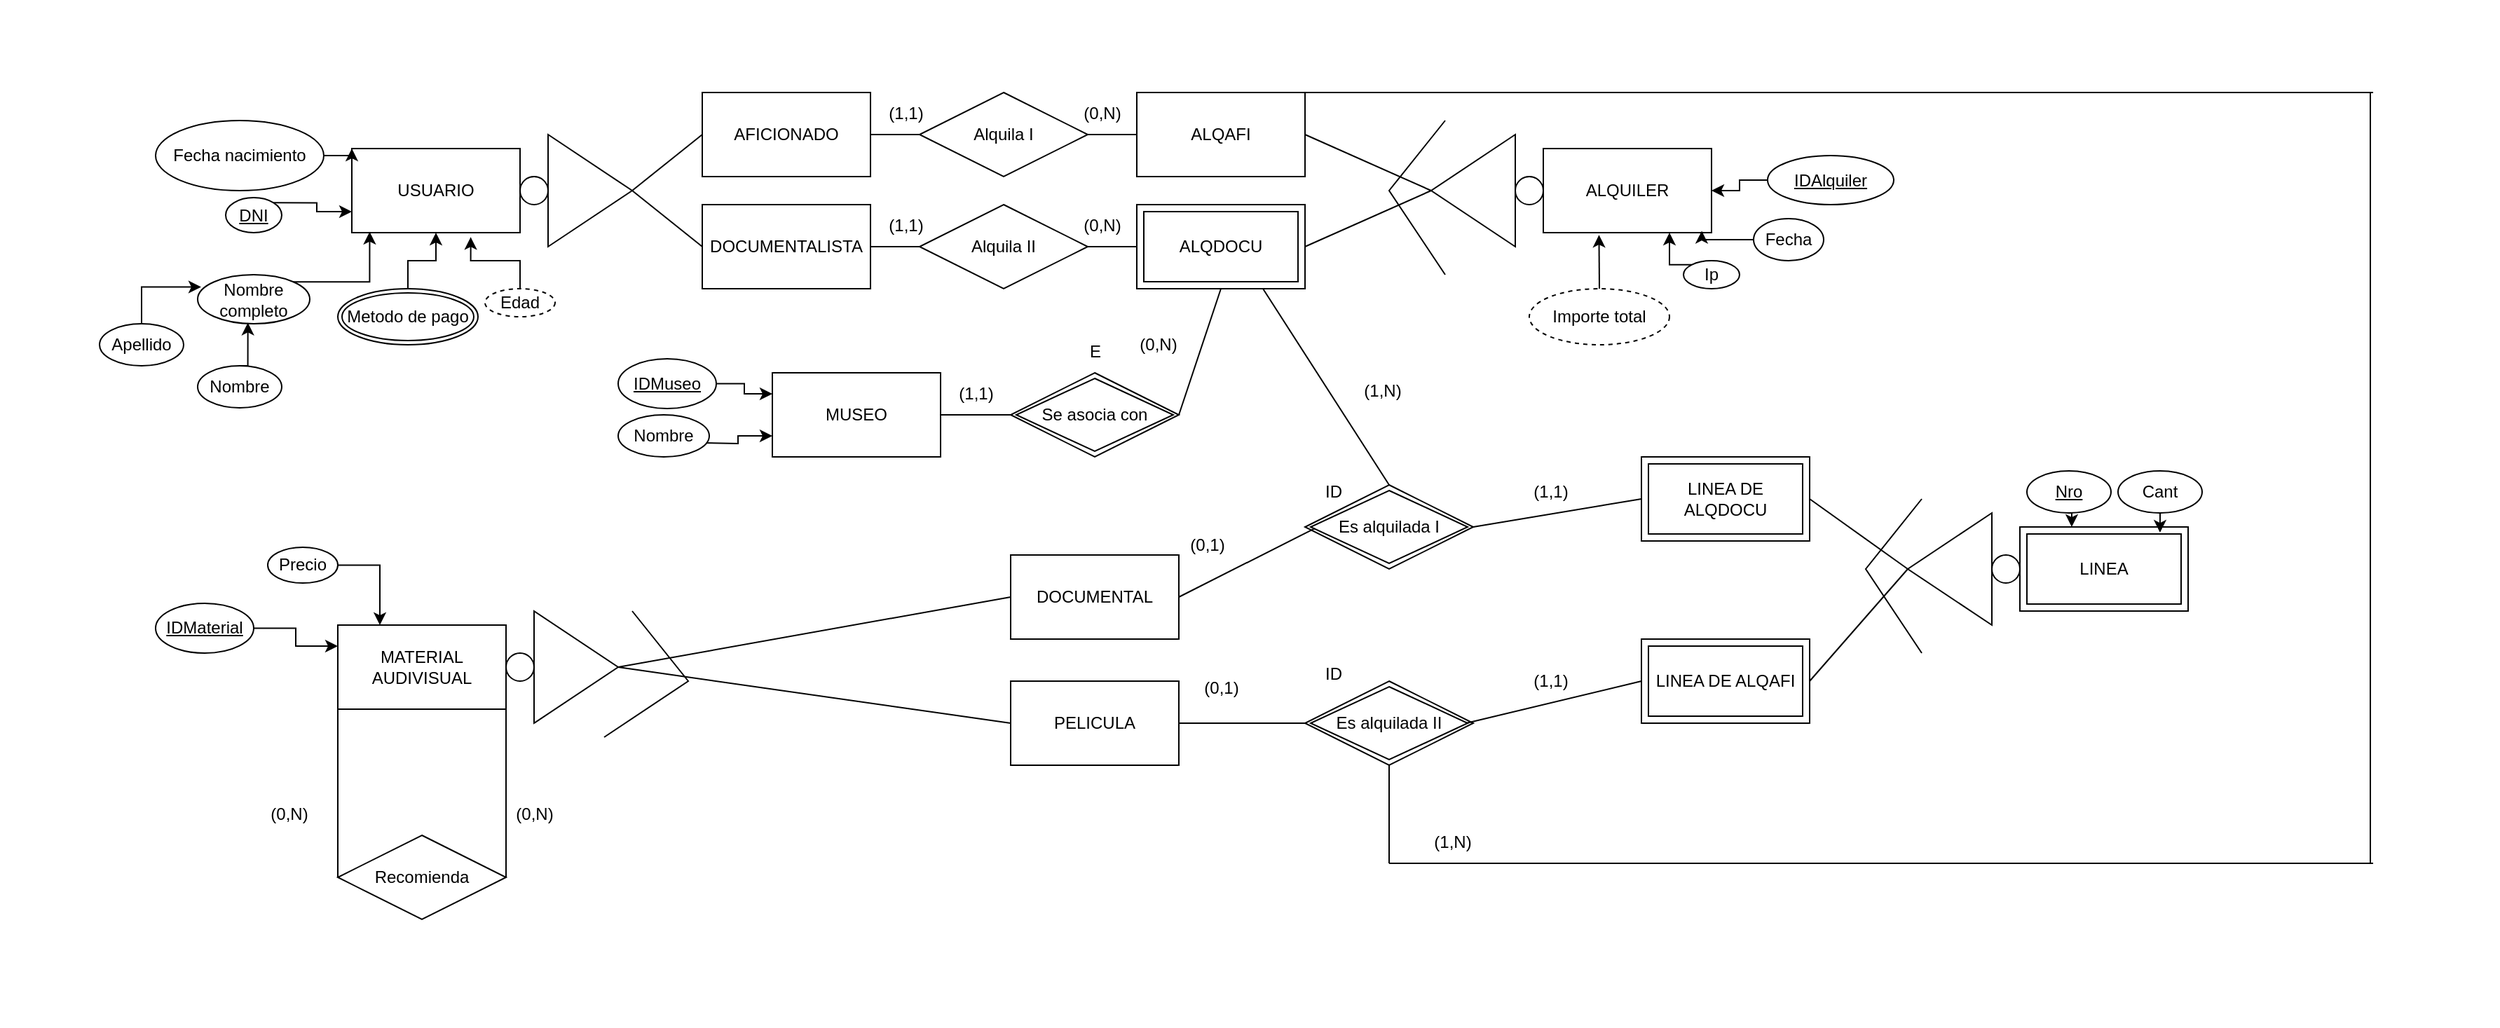 <mxfile version="24.8.3">
  <diagram name="Page-1" id="s8xztOO7BumkGDskIjR9">
    <mxGraphModel dx="2336" dy="814" grid="1" gridSize="10" guides="1" tooltips="1" connect="1" arrows="1" fold="1" page="1" pageScale="1" pageWidth="827" pageHeight="1169" math="0" shadow="0">
      <root>
        <mxCell id="0" />
        <mxCell id="1" parent="0" />
        <mxCell id="Zk--edvFrF1T-wHGm7JD-1" value="USUARIO" style="rounded=0;whiteSpace=wrap;html=1;" vertex="1" parent="1">
          <mxGeometry x="-90" y="295" width="120" height="60" as="geometry" />
        </mxCell>
        <mxCell id="Zk--edvFrF1T-wHGm7JD-2" value="AFICIONADO" style="whiteSpace=wrap;html=1;" vertex="1" parent="1">
          <mxGeometry x="160" y="255" width="120" height="60" as="geometry" />
        </mxCell>
        <mxCell id="Zk--edvFrF1T-wHGm7JD-3" value="DOCUMENTALISTA" style="whiteSpace=wrap;html=1;" vertex="1" parent="1">
          <mxGeometry x="160" y="335" width="120" height="60" as="geometry" />
        </mxCell>
        <mxCell id="Zk--edvFrF1T-wHGm7JD-4" value="ALQAFI" style="whiteSpace=wrap;html=1;" vertex="1" parent="1">
          <mxGeometry x="470" y="255" width="120" height="60" as="geometry" />
        </mxCell>
        <mxCell id="Zk--edvFrF1T-wHGm7JD-5" value="ALQUILER" style="whiteSpace=wrap;html=1;" vertex="1" parent="1">
          <mxGeometry x="760" y="295" width="120" height="60" as="geometry" />
        </mxCell>
        <mxCell id="Zk--edvFrF1T-wHGm7JD-6" value="MUSEO" style="whiteSpace=wrap;html=1;" vertex="1" parent="1">
          <mxGeometry x="210" y="455" width="120" height="60" as="geometry" />
        </mxCell>
        <mxCell id="Zk--edvFrF1T-wHGm7JD-7" value="ALQDOCU" style="shape=ext;margin=3;double=1;whiteSpace=wrap;html=1;align=center;" vertex="1" parent="1">
          <mxGeometry x="470" y="335" width="120" height="60" as="geometry" />
        </mxCell>
        <mxCell id="Zk--edvFrF1T-wHGm7JD-8" value="" style="triangle;whiteSpace=wrap;html=1;" vertex="1" parent="1">
          <mxGeometry x="50" y="285" width="60" height="80" as="geometry" />
        </mxCell>
        <mxCell id="Zk--edvFrF1T-wHGm7JD-9" value="" style="ellipse;whiteSpace=wrap;html=1;aspect=fixed;" vertex="1" parent="1">
          <mxGeometry x="30" y="315" width="20" height="20" as="geometry" />
        </mxCell>
        <mxCell id="Zk--edvFrF1T-wHGm7JD-10" value="Alquila I" style="shape=rhombus;perimeter=rhombusPerimeter;whiteSpace=wrap;html=1;align=center;" vertex="1" parent="1">
          <mxGeometry x="315" y="255" width="120" height="60" as="geometry" />
        </mxCell>
        <mxCell id="Zk--edvFrF1T-wHGm7JD-11" value="Alquila II" style="shape=rhombus;perimeter=rhombusPerimeter;whiteSpace=wrap;html=1;align=center;" vertex="1" parent="1">
          <mxGeometry x="315" y="335" width="120" height="60" as="geometry" />
        </mxCell>
        <mxCell id="Zk--edvFrF1T-wHGm7JD-12" value="" style="endArrow=none;html=1;rounded=0;exitX=1;exitY=0.5;exitDx=0;exitDy=0;entryX=0;entryY=0.5;entryDx=0;entryDy=0;" edge="1" parent="1" source="Zk--edvFrF1T-wHGm7JD-8" target="Zk--edvFrF1T-wHGm7JD-2">
          <mxGeometry relative="1" as="geometry">
            <mxPoint x="230" y="575" as="sourcePoint" />
            <mxPoint x="390" y="575" as="targetPoint" />
          </mxGeometry>
        </mxCell>
        <mxCell id="Zk--edvFrF1T-wHGm7JD-13" value="" style="endArrow=none;html=1;rounded=0;exitX=1;exitY=0.5;exitDx=0;exitDy=0;entryX=0;entryY=0.5;entryDx=0;entryDy=0;" edge="1" parent="1" source="Zk--edvFrF1T-wHGm7JD-8" target="Zk--edvFrF1T-wHGm7JD-3">
          <mxGeometry relative="1" as="geometry">
            <mxPoint x="120" y="335" as="sourcePoint" />
            <mxPoint x="170" y="295" as="targetPoint" />
          </mxGeometry>
        </mxCell>
        <mxCell id="Zk--edvFrF1T-wHGm7JD-14" value="" style="endArrow=none;html=1;rounded=0;exitX=1;exitY=0.5;exitDx=0;exitDy=0;entryX=0;entryY=0.5;entryDx=0;entryDy=0;" edge="1" parent="1" source="Zk--edvFrF1T-wHGm7JD-3" target="Zk--edvFrF1T-wHGm7JD-11">
          <mxGeometry relative="1" as="geometry">
            <mxPoint x="120" y="335" as="sourcePoint" />
            <mxPoint x="170" y="375" as="targetPoint" />
          </mxGeometry>
        </mxCell>
        <mxCell id="Zk--edvFrF1T-wHGm7JD-15" value="" style="endArrow=none;html=1;rounded=0;exitX=1;exitY=0.5;exitDx=0;exitDy=0;entryX=0;entryY=0.5;entryDx=0;entryDy=0;" edge="1" parent="1" source="Zk--edvFrF1T-wHGm7JD-2" target="Zk--edvFrF1T-wHGm7JD-10">
          <mxGeometry relative="1" as="geometry">
            <mxPoint x="290" y="375" as="sourcePoint" />
            <mxPoint x="325" y="375" as="targetPoint" />
          </mxGeometry>
        </mxCell>
        <mxCell id="Zk--edvFrF1T-wHGm7JD-16" value="" style="endArrow=none;html=1;rounded=0;exitX=1;exitY=0.5;exitDx=0;exitDy=0;entryX=0;entryY=0.5;entryDx=0;entryDy=0;" edge="1" parent="1" source="Zk--edvFrF1T-wHGm7JD-10" target="Zk--edvFrF1T-wHGm7JD-4">
          <mxGeometry relative="1" as="geometry">
            <mxPoint x="300" y="385" as="sourcePoint" />
            <mxPoint x="335" y="385" as="targetPoint" />
          </mxGeometry>
        </mxCell>
        <mxCell id="Zk--edvFrF1T-wHGm7JD-17" value="(1,1)" style="text;html=1;align=center;verticalAlign=middle;resizable=0;points=[];autosize=1;strokeColor=none;fillColor=none;" vertex="1" parent="1">
          <mxGeometry x="280" y="255" width="50" height="30" as="geometry" />
        </mxCell>
        <mxCell id="Zk--edvFrF1T-wHGm7JD-18" value="(1,1)" style="text;html=1;align=center;verticalAlign=middle;resizable=0;points=[];autosize=1;strokeColor=none;fillColor=none;" vertex="1" parent="1">
          <mxGeometry x="280" y="335" width="50" height="30" as="geometry" />
        </mxCell>
        <mxCell id="Zk--edvFrF1T-wHGm7JD-19" value="" style="endArrow=none;html=1;rounded=0;exitX=0;exitY=0.5;exitDx=0;exitDy=0;entryX=1;entryY=0.5;entryDx=0;entryDy=0;" edge="1" parent="1" source="Zk--edvFrF1T-wHGm7JD-7" target="Zk--edvFrF1T-wHGm7JD-11">
          <mxGeometry width="50" height="50" relative="1" as="geometry">
            <mxPoint x="640" y="455" as="sourcePoint" />
            <mxPoint x="600" y="375" as="targetPoint" />
          </mxGeometry>
        </mxCell>
        <mxCell id="Zk--edvFrF1T-wHGm7JD-20" value="" style="triangle;whiteSpace=wrap;html=1;direction=west;" vertex="1" parent="1">
          <mxGeometry x="680" y="285" width="60" height="80" as="geometry" />
        </mxCell>
        <mxCell id="Zk--edvFrF1T-wHGm7JD-21" value="" style="ellipse;whiteSpace=wrap;html=1;aspect=fixed;" vertex="1" parent="1">
          <mxGeometry x="740" y="315" width="20" height="20" as="geometry" />
        </mxCell>
        <mxCell id="Zk--edvFrF1T-wHGm7JD-22" value="" style="endArrow=none;html=1;rounded=0;" edge="1" parent="1">
          <mxGeometry width="50" height="50" relative="1" as="geometry">
            <mxPoint x="690" y="385" as="sourcePoint" />
            <mxPoint x="690" y="275" as="targetPoint" />
            <Array as="points">
              <mxPoint x="650" y="325" />
            </Array>
          </mxGeometry>
        </mxCell>
        <mxCell id="Zk--edvFrF1T-wHGm7JD-23" value="&lt;div&gt;MATERIAL AUDIVISUAL&lt;br&gt;&lt;/div&gt;" style="whiteSpace=wrap;html=1;" vertex="1" parent="1">
          <mxGeometry x="-100" y="635" width="120" height="60" as="geometry" />
        </mxCell>
        <mxCell id="Zk--edvFrF1T-wHGm7JD-24" value="" style="triangle;whiteSpace=wrap;html=1;direction=west;rotation=-180;" vertex="1" parent="1">
          <mxGeometry x="40" y="625" width="60" height="80" as="geometry" />
        </mxCell>
        <mxCell id="Zk--edvFrF1T-wHGm7JD-25" value="" style="ellipse;whiteSpace=wrap;html=1;aspect=fixed;" vertex="1" parent="1">
          <mxGeometry x="20" y="655" width="20" height="20" as="geometry" />
        </mxCell>
        <mxCell id="Zk--edvFrF1T-wHGm7JD-26" value="" style="endArrow=none;html=1;rounded=0;" edge="1" parent="1">
          <mxGeometry width="50" height="50" relative="1" as="geometry">
            <mxPoint x="90" y="715" as="sourcePoint" />
            <mxPoint x="110" y="625" as="targetPoint" />
            <Array as="points">
              <mxPoint x="150" y="675" />
            </Array>
          </mxGeometry>
        </mxCell>
        <mxCell id="Zk--edvFrF1T-wHGm7JD-27" value="PELICULA" style="whiteSpace=wrap;html=1;" vertex="1" parent="1">
          <mxGeometry x="380" y="675" width="120" height="60" as="geometry" />
        </mxCell>
        <mxCell id="Zk--edvFrF1T-wHGm7JD-28" value="DOCUMENTAL" style="whiteSpace=wrap;html=1;" vertex="1" parent="1">
          <mxGeometry x="380" y="585" width="120" height="60" as="geometry" />
        </mxCell>
        <mxCell id="Zk--edvFrF1T-wHGm7JD-29" value="" style="endArrow=none;html=1;rounded=0;exitX=0;exitY=0.5;exitDx=0;exitDy=0;entryX=1;entryY=0.5;entryDx=0;entryDy=0;" edge="1" parent="1" source="Zk--edvFrF1T-wHGm7JD-28" target="Zk--edvFrF1T-wHGm7JD-24">
          <mxGeometry relative="1" as="geometry">
            <mxPoint x="-830" y="690" as="sourcePoint" />
            <mxPoint x="-780" y="730" as="targetPoint" />
          </mxGeometry>
        </mxCell>
        <mxCell id="Zk--edvFrF1T-wHGm7JD-30" value="" style="endArrow=none;html=1;rounded=0;exitX=0;exitY=0.5;exitDx=0;exitDy=0;entryX=1;entryY=0.5;entryDx=0;entryDy=0;" edge="1" parent="1" source="Zk--edvFrF1T-wHGm7JD-27" target="Zk--edvFrF1T-wHGm7JD-24">
          <mxGeometry relative="1" as="geometry">
            <mxPoint x="170" y="730" as="sourcePoint" />
            <mxPoint x="255" y="685" as="targetPoint" />
          </mxGeometry>
        </mxCell>
        <mxCell id="Zk--edvFrF1T-wHGm7JD-31" value="" style="endArrow=none;html=1;rounded=0;exitX=1;exitY=0.5;exitDx=0;exitDy=0;entryX=1;entryY=0.5;entryDx=0;entryDy=0;" edge="1" parent="1" source="Zk--edvFrF1T-wHGm7JD-20" target="Zk--edvFrF1T-wHGm7JD-7">
          <mxGeometry relative="1" as="geometry">
            <mxPoint x="120" y="335" as="sourcePoint" />
            <mxPoint x="170" y="375" as="targetPoint" />
          </mxGeometry>
        </mxCell>
        <mxCell id="Zk--edvFrF1T-wHGm7JD-32" value="" style="endArrow=none;html=1;rounded=0;exitX=1;exitY=0.5;exitDx=0;exitDy=0;entryX=1;entryY=0.5;entryDx=0;entryDy=0;" edge="1" parent="1" source="Zk--edvFrF1T-wHGm7JD-20" target="Zk--edvFrF1T-wHGm7JD-4">
          <mxGeometry relative="1" as="geometry">
            <mxPoint x="690" y="335" as="sourcePoint" />
            <mxPoint x="600" y="375" as="targetPoint" />
          </mxGeometry>
        </mxCell>
        <mxCell id="Zk--edvFrF1T-wHGm7JD-33" value="" style="triangle;whiteSpace=wrap;html=1;direction=west;" vertex="1" parent="1">
          <mxGeometry x="1020" y="555" width="60" height="80" as="geometry" />
        </mxCell>
        <mxCell id="Zk--edvFrF1T-wHGm7JD-34" value="" style="ellipse;whiteSpace=wrap;html=1;aspect=fixed;" vertex="1" parent="1">
          <mxGeometry x="1080" y="585" width="20" height="20" as="geometry" />
        </mxCell>
        <mxCell id="Zk--edvFrF1T-wHGm7JD-35" value="" style="endArrow=none;html=1;rounded=0;" edge="1" parent="1">
          <mxGeometry width="50" height="50" relative="1" as="geometry">
            <mxPoint x="1030" y="655" as="sourcePoint" />
            <mxPoint x="1030" y="545" as="targetPoint" />
            <Array as="points">
              <mxPoint x="990" y="595" />
            </Array>
          </mxGeometry>
        </mxCell>
        <mxCell id="Zk--edvFrF1T-wHGm7JD-36" value="" style="endArrow=none;html=1;rounded=0;exitX=0;exitY=0.5;exitDx=0;exitDy=0;entryX=1;entryY=0.5;entryDx=0;entryDy=0;" edge="1" parent="1" target="Zk--edvFrF1T-wHGm7JD-6">
          <mxGeometry width="50" height="50" relative="1" as="geometry">
            <mxPoint x="380" y="485" as="sourcePoint" />
            <mxPoint x="445" y="375" as="targetPoint" />
          </mxGeometry>
        </mxCell>
        <mxCell id="Zk--edvFrF1T-wHGm7JD-37" value="" style="endArrow=none;html=1;rounded=0;exitX=0.5;exitY=1;exitDx=0;exitDy=0;entryX=1;entryY=0.5;entryDx=0;entryDy=0;" edge="1" parent="1" source="Zk--edvFrF1T-wHGm7JD-7">
          <mxGeometry width="50" height="50" relative="1" as="geometry">
            <mxPoint x="390" y="495" as="sourcePoint" />
            <mxPoint x="500" y="485" as="targetPoint" />
          </mxGeometry>
        </mxCell>
        <mxCell id="Zk--edvFrF1T-wHGm7JD-38" value="(1,1)" style="text;html=1;align=center;verticalAlign=middle;resizable=0;points=[];autosize=1;strokeColor=none;fillColor=none;" vertex="1" parent="1">
          <mxGeometry x="330" y="455" width="50" height="30" as="geometry" />
        </mxCell>
        <mxCell id="Zk--edvFrF1T-wHGm7JD-39" value="E" style="text;html=1;align=center;verticalAlign=middle;resizable=0;points=[];autosize=1;strokeColor=none;fillColor=none;" vertex="1" parent="1">
          <mxGeometry x="425" y="425" width="30" height="30" as="geometry" />
        </mxCell>
        <mxCell id="Zk--edvFrF1T-wHGm7JD-40" value="LINEA" style="shape=ext;margin=3;double=1;whiteSpace=wrap;html=1;align=center;" vertex="1" parent="1">
          <mxGeometry x="1100" y="565" width="120" height="60" as="geometry" />
        </mxCell>
        <mxCell id="Zk--edvFrF1T-wHGm7JD-41" value="LINEA DE ALQDOCU" style="shape=ext;margin=3;double=1;whiteSpace=wrap;html=1;align=center;" vertex="1" parent="1">
          <mxGeometry x="830" y="515" width="120" height="60" as="geometry" />
        </mxCell>
        <mxCell id="Zk--edvFrF1T-wHGm7JD-42" value="LINEA DE ALQAFI" style="shape=ext;margin=3;double=1;whiteSpace=wrap;html=1;align=center;" vertex="1" parent="1">
          <mxGeometry x="830" y="645" width="120" height="60" as="geometry" />
        </mxCell>
        <mxCell id="Zk--edvFrF1T-wHGm7JD-43" value="Se asocia con" style="shape=rhombus;double=1;perimeter=rhombusPerimeter;whiteSpace=wrap;html=1;align=center;" vertex="1" parent="1">
          <mxGeometry x="380" y="455" width="120" height="60" as="geometry" />
        </mxCell>
        <mxCell id="Zk--edvFrF1T-wHGm7JD-44" value="Es alquilada I" style="shape=rhombus;double=1;perimeter=rhombusPerimeter;whiteSpace=wrap;html=1;align=center;" vertex="1" parent="1">
          <mxGeometry x="590" y="535" width="120" height="60" as="geometry" />
        </mxCell>
        <mxCell id="Zk--edvFrF1T-wHGm7JD-45" value="" style="endArrow=none;html=1;rounded=0;exitX=1;exitY=0.5;exitDx=0;exitDy=0;entryX=1;entryY=0.5;entryDx=0;entryDy=0;" edge="1" parent="1" source="Zk--edvFrF1T-wHGm7JD-33" target="Zk--edvFrF1T-wHGm7JD-41">
          <mxGeometry relative="1" as="geometry">
            <mxPoint x="690" y="335" as="sourcePoint" />
            <mxPoint x="600" y="375" as="targetPoint" />
          </mxGeometry>
        </mxCell>
        <mxCell id="Zk--edvFrF1T-wHGm7JD-46" value="" style="endArrow=none;html=1;rounded=0;exitX=1;exitY=0.5;exitDx=0;exitDy=0;entryX=1;entryY=0.5;entryDx=0;entryDy=0;" edge="1" parent="1" source="Zk--edvFrF1T-wHGm7JD-33" target="Zk--edvFrF1T-wHGm7JD-42">
          <mxGeometry relative="1" as="geometry">
            <mxPoint x="1030" y="605" as="sourcePoint" />
            <mxPoint x="960" y="555" as="targetPoint" />
          </mxGeometry>
        </mxCell>
        <mxCell id="Zk--edvFrF1T-wHGm7JD-47" value="ID" style="text;html=1;align=center;verticalAlign=middle;resizable=0;points=[];autosize=1;strokeColor=none;fillColor=none;" vertex="1" parent="1">
          <mxGeometry x="590" y="525" width="40" height="30" as="geometry" />
        </mxCell>
        <mxCell id="Zk--edvFrF1T-wHGm7JD-48" value="" style="endArrow=none;html=1;rounded=0;exitX=0.058;exitY=0.517;exitDx=0;exitDy=0;entryX=1;entryY=0.5;entryDx=0;entryDy=0;exitPerimeter=0;" edge="1" parent="1" source="Zk--edvFrF1T-wHGm7JD-44" target="Zk--edvFrF1T-wHGm7JD-28">
          <mxGeometry relative="1" as="geometry">
            <mxPoint x="1030" y="605" as="sourcePoint" />
            <mxPoint x="960" y="685" as="targetPoint" />
          </mxGeometry>
        </mxCell>
        <mxCell id="Zk--edvFrF1T-wHGm7JD-49" value="" style="endArrow=none;html=1;rounded=0;exitX=0;exitY=0.5;exitDx=0;exitDy=0;entryX=1;entryY=0.5;entryDx=0;entryDy=0;" edge="1" parent="1" source="Zk--edvFrF1T-wHGm7JD-41" target="Zk--edvFrF1T-wHGm7JD-44">
          <mxGeometry relative="1" as="geometry">
            <mxPoint x="1040" y="615" as="sourcePoint" />
            <mxPoint x="970" y="695" as="targetPoint" />
          </mxGeometry>
        </mxCell>
        <mxCell id="Zk--edvFrF1T-wHGm7JD-50" value="" style="endArrow=none;html=1;rounded=0;exitX=0.75;exitY=1;exitDx=0;exitDy=0;entryX=0.5;entryY=0;entryDx=0;entryDy=0;" edge="1" parent="1" source="Zk--edvFrF1T-wHGm7JD-7" target="Zk--edvFrF1T-wHGm7JD-44">
          <mxGeometry relative="1" as="geometry">
            <mxPoint x="840" y="555" as="sourcePoint" />
            <mxPoint x="720" y="575" as="targetPoint" />
          </mxGeometry>
        </mxCell>
        <mxCell id="Zk--edvFrF1T-wHGm7JD-51" value="(0,1)" style="text;html=1;align=center;verticalAlign=middle;resizable=0;points=[];autosize=1;strokeColor=none;fillColor=none;" vertex="1" parent="1">
          <mxGeometry x="495" y="563" width="50" height="30" as="geometry" />
        </mxCell>
        <mxCell id="Zk--edvFrF1T-wHGm7JD-52" value="(1,N)" style="text;html=1;align=center;verticalAlign=middle;resizable=0;points=[];autosize=1;strokeColor=none;fillColor=none;" vertex="1" parent="1">
          <mxGeometry x="620" y="453" width="50" height="30" as="geometry" />
        </mxCell>
        <mxCell id="Zk--edvFrF1T-wHGm7JD-53" value="(1,1)" style="text;html=1;align=center;verticalAlign=middle;resizable=0;points=[];autosize=1;strokeColor=none;fillColor=none;" vertex="1" parent="1">
          <mxGeometry x="740" y="525" width="50" height="30" as="geometry" />
        </mxCell>
        <mxCell id="Zk--edvFrF1T-wHGm7JD-54" value="Es alquilada II" style="shape=rhombus;double=1;perimeter=rhombusPerimeter;whiteSpace=wrap;html=1;align=center;" vertex="1" parent="1">
          <mxGeometry x="590" y="675" width="120" height="60" as="geometry" />
        </mxCell>
        <mxCell id="Zk--edvFrF1T-wHGm7JD-55" value="ID" style="text;html=1;align=center;verticalAlign=middle;resizable=0;points=[];autosize=1;strokeColor=none;fillColor=none;" vertex="1" parent="1">
          <mxGeometry x="590" y="655" width="40" height="30" as="geometry" />
        </mxCell>
        <mxCell id="Zk--edvFrF1T-wHGm7JD-56" value="(0,1)" style="text;html=1;align=center;verticalAlign=middle;resizable=0;points=[];autosize=1;strokeColor=none;fillColor=none;" vertex="1" parent="1">
          <mxGeometry x="505" y="665" width="50" height="30" as="geometry" />
        </mxCell>
        <mxCell id="Zk--edvFrF1T-wHGm7JD-57" value="&lt;div&gt;(1,1)&lt;/div&gt;" style="text;html=1;align=center;verticalAlign=middle;resizable=0;points=[];autosize=1;strokeColor=none;fillColor=none;" vertex="1" parent="1">
          <mxGeometry x="740" y="660" width="50" height="30" as="geometry" />
        </mxCell>
        <mxCell id="Zk--edvFrF1T-wHGm7JD-58" value="" style="endArrow=none;html=1;rounded=0;entryX=1;entryY=0.5;entryDx=0;entryDy=0;" edge="1" parent="1" source="Zk--edvFrF1T-wHGm7JD-54" target="Zk--edvFrF1T-wHGm7JD-27">
          <mxGeometry relative="1" as="geometry">
            <mxPoint x="607" y="576" as="sourcePoint" />
            <mxPoint x="510" y="625" as="targetPoint" />
          </mxGeometry>
        </mxCell>
        <mxCell id="Zk--edvFrF1T-wHGm7JD-59" value="" style="endArrow=none;html=1;rounded=0;exitX=0;exitY=0.5;exitDx=0;exitDy=0;entryX=1;entryY=0.5;entryDx=0;entryDy=0;" edge="1" parent="1" source="Zk--edvFrF1T-wHGm7JD-42">
          <mxGeometry relative="1" as="geometry">
            <mxPoint x="825" y="685" as="sourcePoint" />
            <mxPoint x="705" y="705" as="targetPoint" />
          </mxGeometry>
        </mxCell>
        <mxCell id="Zk--edvFrF1T-wHGm7JD-60" value="" style="endArrow=none;html=1;rounded=0;exitX=1;exitY=0;exitDx=0;exitDy=0;" edge="1" parent="1" source="Zk--edvFrF1T-wHGm7JD-4">
          <mxGeometry width="50" height="50" relative="1" as="geometry">
            <mxPoint x="530" y="545" as="sourcePoint" />
            <mxPoint x="1352" y="255" as="targetPoint" />
          </mxGeometry>
        </mxCell>
        <mxCell id="Zk--edvFrF1T-wHGm7JD-61" value="" style="endArrow=none;html=1;rounded=0;" edge="1" parent="1">
          <mxGeometry width="50" height="50" relative="1" as="geometry">
            <mxPoint x="1350" y="255" as="sourcePoint" />
            <mxPoint x="1350" y="805" as="targetPoint" />
          </mxGeometry>
        </mxCell>
        <mxCell id="Zk--edvFrF1T-wHGm7JD-62" value="" style="endArrow=none;html=1;rounded=0;" edge="1" parent="1">
          <mxGeometry width="50" height="50" relative="1" as="geometry">
            <mxPoint x="650" y="805" as="sourcePoint" />
            <mxPoint x="1352" y="805" as="targetPoint" />
          </mxGeometry>
        </mxCell>
        <mxCell id="Zk--edvFrF1T-wHGm7JD-63" value="" style="endArrow=none;html=1;rounded=0;entryX=0.5;entryY=1;entryDx=0;entryDy=0;" edge="1" parent="1" target="Zk--edvFrF1T-wHGm7JD-54">
          <mxGeometry width="50" height="50" relative="1" as="geometry">
            <mxPoint x="650" y="805" as="sourcePoint" />
            <mxPoint x="1080" y="555" as="targetPoint" />
          </mxGeometry>
        </mxCell>
        <mxCell id="Zk--edvFrF1T-wHGm7JD-64" value="(1,N)" style="text;html=1;align=center;verticalAlign=middle;resizable=0;points=[];autosize=1;strokeColor=none;fillColor=none;" vertex="1" parent="1">
          <mxGeometry x="670" y="775" width="50" height="30" as="geometry" />
        </mxCell>
        <mxCell id="Zk--edvFrF1T-wHGm7JD-65" style="edgeStyle=orthogonalEdgeStyle;rounded=0;orthogonalLoop=1;jettySize=auto;html=1;exitX=0.5;exitY=0;exitDx=0;exitDy=0;curved=0;" edge="1" parent="1" source="Zk--edvFrF1T-wHGm7JD-66" target="Zk--edvFrF1T-wHGm7JD-1">
          <mxGeometry relative="1" as="geometry" />
        </mxCell>
        <mxCell id="Zk--edvFrF1T-wHGm7JD-66" value="Metodo de pago" style="ellipse;shape=doubleEllipse;margin=3;whiteSpace=wrap;html=1;align=center;" vertex="1" parent="1">
          <mxGeometry x="-100" y="395" width="100" height="40" as="geometry" />
        </mxCell>
        <mxCell id="Zk--edvFrF1T-wHGm7JD-67" value="Nro" style="ellipse;whiteSpace=wrap;html=1;align=center;fontStyle=4;" vertex="1" parent="1">
          <mxGeometry x="1105" y="525" width="60" height="30" as="geometry" />
        </mxCell>
        <mxCell id="Zk--edvFrF1T-wHGm7JD-68" value="Cant" style="ellipse;whiteSpace=wrap;html=1;align=center;" vertex="1" parent="1">
          <mxGeometry x="1170" y="525" width="60" height="30" as="geometry" />
        </mxCell>
        <mxCell id="Zk--edvFrF1T-wHGm7JD-69" style="edgeStyle=orthogonalEdgeStyle;rounded=0;orthogonalLoop=1;jettySize=auto;html=1;exitX=0.5;exitY=1;exitDx=0;exitDy=0;entryX=0.308;entryY=0;entryDx=0;entryDy=0;entryPerimeter=0;" edge="1" parent="1" source="Zk--edvFrF1T-wHGm7JD-67" target="Zk--edvFrF1T-wHGm7JD-40">
          <mxGeometry relative="1" as="geometry" />
        </mxCell>
        <mxCell id="Zk--edvFrF1T-wHGm7JD-70" style="edgeStyle=orthogonalEdgeStyle;rounded=0;orthogonalLoop=1;jettySize=auto;html=1;exitX=0.5;exitY=1;exitDx=0;exitDy=0;entryX=0.833;entryY=0.067;entryDx=0;entryDy=0;entryPerimeter=0;" edge="1" parent="1" source="Zk--edvFrF1T-wHGm7JD-68" target="Zk--edvFrF1T-wHGm7JD-40">
          <mxGeometry relative="1" as="geometry" />
        </mxCell>
        <mxCell id="Zk--edvFrF1T-wHGm7JD-71" value="Edad" style="ellipse;whiteSpace=wrap;html=1;align=center;dashed=1;" vertex="1" parent="1">
          <mxGeometry x="5" y="395" width="50" height="20" as="geometry" />
        </mxCell>
        <mxCell id="Zk--edvFrF1T-wHGm7JD-72" style="edgeStyle=orthogonalEdgeStyle;rounded=0;orthogonalLoop=1;jettySize=auto;html=1;exitX=0.5;exitY=0;exitDx=0;exitDy=0;entryX=0.707;entryY=1.053;entryDx=0;entryDy=0;entryPerimeter=0;" edge="1" parent="1" source="Zk--edvFrF1T-wHGm7JD-71" target="Zk--edvFrF1T-wHGm7JD-1">
          <mxGeometry relative="1" as="geometry" />
        </mxCell>
        <mxCell id="Zk--edvFrF1T-wHGm7JD-73" style="edgeStyle=orthogonalEdgeStyle;rounded=0;orthogonalLoop=1;jettySize=auto;html=1;exitX=1;exitY=0;exitDx=0;exitDy=0;entryX=0;entryY=0.75;entryDx=0;entryDy=0;" edge="1" parent="1" source="Zk--edvFrF1T-wHGm7JD-74" target="Zk--edvFrF1T-wHGm7JD-1">
          <mxGeometry relative="1" as="geometry" />
        </mxCell>
        <mxCell id="Zk--edvFrF1T-wHGm7JD-74" value="DNI" style="ellipse;whiteSpace=wrap;html=1;align=center;fontStyle=4;" vertex="1" parent="1">
          <mxGeometry x="-180" y="330" width="40" height="25" as="geometry" />
        </mxCell>
        <mxCell id="Zk--edvFrF1T-wHGm7JD-75" value="Nombre completo" style="ellipse;whiteSpace=wrap;html=1;align=center;" vertex="1" parent="1">
          <mxGeometry x="-200" y="385" width="80" height="35" as="geometry" />
        </mxCell>
        <mxCell id="Zk--edvFrF1T-wHGm7JD-76" style="edgeStyle=orthogonalEdgeStyle;rounded=0;orthogonalLoop=1;jettySize=auto;html=1;exitX=1;exitY=0;exitDx=0;exitDy=0;entryX=0.106;entryY=0.99;entryDx=0;entryDy=0;entryPerimeter=0;" edge="1" parent="1" source="Zk--edvFrF1T-wHGm7JD-75" target="Zk--edvFrF1T-wHGm7JD-1">
          <mxGeometry relative="1" as="geometry" />
        </mxCell>
        <mxCell id="Zk--edvFrF1T-wHGm7JD-77" value="Nombre" style="ellipse;whiteSpace=wrap;html=1;align=center;" vertex="1" parent="1">
          <mxGeometry x="-200" y="450" width="60" height="30" as="geometry" />
        </mxCell>
        <mxCell id="Zk--edvFrF1T-wHGm7JD-78" value="Apellido" style="ellipse;whiteSpace=wrap;html=1;align=center;" vertex="1" parent="1">
          <mxGeometry x="-270" y="420" width="60" height="30" as="geometry" />
        </mxCell>
        <mxCell id="Zk--edvFrF1T-wHGm7JD-79" style="edgeStyle=orthogonalEdgeStyle;rounded=0;orthogonalLoop=1;jettySize=auto;html=1;exitX=0.5;exitY=0;exitDx=0;exitDy=0;entryX=0.448;entryY=0.978;entryDx=0;entryDy=0;entryPerimeter=0;" edge="1" parent="1" source="Zk--edvFrF1T-wHGm7JD-77" target="Zk--edvFrF1T-wHGm7JD-75">
          <mxGeometry relative="1" as="geometry" />
        </mxCell>
        <mxCell id="Zk--edvFrF1T-wHGm7JD-80" style="edgeStyle=orthogonalEdgeStyle;rounded=0;orthogonalLoop=1;jettySize=auto;html=1;exitX=0.5;exitY=0;exitDx=0;exitDy=0;entryX=0.031;entryY=0.251;entryDx=0;entryDy=0;entryPerimeter=0;" edge="1" parent="1" source="Zk--edvFrF1T-wHGm7JD-78" target="Zk--edvFrF1T-wHGm7JD-75">
          <mxGeometry relative="1" as="geometry" />
        </mxCell>
        <mxCell id="Zk--edvFrF1T-wHGm7JD-81" style="edgeStyle=orthogonalEdgeStyle;rounded=0;orthogonalLoop=1;jettySize=auto;html=1;exitX=1;exitY=0.5;exitDx=0;exitDy=0;entryX=0;entryY=0;entryDx=0;entryDy=0;" edge="1" parent="1" source="Zk--edvFrF1T-wHGm7JD-82" target="Zk--edvFrF1T-wHGm7JD-1">
          <mxGeometry relative="1" as="geometry" />
        </mxCell>
        <mxCell id="Zk--edvFrF1T-wHGm7JD-82" value="Fecha nacimiento" style="ellipse;whiteSpace=wrap;html=1;align=center;" vertex="1" parent="1">
          <mxGeometry x="-230" y="275" width="120" height="50" as="geometry" />
        </mxCell>
        <mxCell id="Zk--edvFrF1T-wHGm7JD-83" style="edgeStyle=orthogonalEdgeStyle;rounded=0;orthogonalLoop=1;jettySize=auto;html=1;exitX=0.5;exitY=1;exitDx=0;exitDy=0;" edge="1" parent="1" source="Zk--edvFrF1T-wHGm7JD-82" target="Zk--edvFrF1T-wHGm7JD-82">
          <mxGeometry relative="1" as="geometry" />
        </mxCell>
        <mxCell id="Zk--edvFrF1T-wHGm7JD-84" style="edgeStyle=orthogonalEdgeStyle;rounded=0;orthogonalLoop=1;jettySize=auto;html=1;exitX=0;exitY=0.5;exitDx=0;exitDy=0;entryX=1;entryY=0.5;entryDx=0;entryDy=0;" edge="1" parent="1" source="Zk--edvFrF1T-wHGm7JD-85" target="Zk--edvFrF1T-wHGm7JD-5">
          <mxGeometry relative="1" as="geometry" />
        </mxCell>
        <mxCell id="Zk--edvFrF1T-wHGm7JD-85" value="IDAlquiler" style="ellipse;whiteSpace=wrap;html=1;align=center;fontStyle=4;" vertex="1" parent="1">
          <mxGeometry x="920" y="300" width="90" height="35" as="geometry" />
        </mxCell>
        <mxCell id="Zk--edvFrF1T-wHGm7JD-86" value="Importe total" style="ellipse;whiteSpace=wrap;html=1;align=center;dashed=1;" vertex="1" parent="1">
          <mxGeometry x="750" y="395" width="100" height="40" as="geometry" />
        </mxCell>
        <mxCell id="Zk--edvFrF1T-wHGm7JD-87" style="edgeStyle=orthogonalEdgeStyle;rounded=0;orthogonalLoop=1;jettySize=auto;html=1;exitX=0.5;exitY=0;exitDx=0;exitDy=0;entryX=0.331;entryY=1.027;entryDx=0;entryDy=0;entryPerimeter=0;" edge="1" parent="1" source="Zk--edvFrF1T-wHGm7JD-86" target="Zk--edvFrF1T-wHGm7JD-5">
          <mxGeometry relative="1" as="geometry" />
        </mxCell>
        <mxCell id="Zk--edvFrF1T-wHGm7JD-88" style="edgeStyle=orthogonalEdgeStyle;rounded=0;orthogonalLoop=1;jettySize=auto;html=1;exitX=0;exitY=0;exitDx=0;exitDy=0;entryX=0.75;entryY=1;entryDx=0;entryDy=0;" edge="1" parent="1" source="Zk--edvFrF1T-wHGm7JD-89" target="Zk--edvFrF1T-wHGm7JD-5">
          <mxGeometry relative="1" as="geometry" />
        </mxCell>
        <mxCell id="Zk--edvFrF1T-wHGm7JD-89" value="Ip" style="ellipse;whiteSpace=wrap;html=1;align=center;" vertex="1" parent="1">
          <mxGeometry x="860" y="375" width="40" height="20" as="geometry" />
        </mxCell>
        <mxCell id="Zk--edvFrF1T-wHGm7JD-90" value="Fecha" style="ellipse;whiteSpace=wrap;html=1;align=center;" vertex="1" parent="1">
          <mxGeometry x="910" y="345" width="50" height="30" as="geometry" />
        </mxCell>
        <mxCell id="Zk--edvFrF1T-wHGm7JD-91" style="edgeStyle=orthogonalEdgeStyle;rounded=0;orthogonalLoop=1;jettySize=auto;html=1;exitX=0;exitY=0.5;exitDx=0;exitDy=0;entryX=0.942;entryY=0.979;entryDx=0;entryDy=0;entryPerimeter=0;" edge="1" parent="1" source="Zk--edvFrF1T-wHGm7JD-90" target="Zk--edvFrF1T-wHGm7JD-5">
          <mxGeometry relative="1" as="geometry" />
        </mxCell>
        <mxCell id="Zk--edvFrF1T-wHGm7JD-92" style="edgeStyle=orthogonalEdgeStyle;rounded=0;orthogonalLoop=1;jettySize=auto;html=1;exitX=1;exitY=0.5;exitDx=0;exitDy=0;entryX=0;entryY=0.25;entryDx=0;entryDy=0;" edge="1" parent="1" source="Zk--edvFrF1T-wHGm7JD-93" target="Zk--edvFrF1T-wHGm7JD-6">
          <mxGeometry relative="1" as="geometry" />
        </mxCell>
        <mxCell id="Zk--edvFrF1T-wHGm7JD-93" value="IDMuseo" style="ellipse;whiteSpace=wrap;html=1;align=center;fontStyle=4;" vertex="1" parent="1">
          <mxGeometry x="100" y="445" width="70" height="35.5" as="geometry" />
        </mxCell>
        <mxCell id="Zk--edvFrF1T-wHGm7JD-94" style="edgeStyle=orthogonalEdgeStyle;rounded=0;orthogonalLoop=1;jettySize=auto;html=1;exitX=1;exitY=0.5;exitDx=0;exitDy=0;entryX=0;entryY=0.75;entryDx=0;entryDy=0;" edge="1" parent="1" target="Zk--edvFrF1T-wHGm7JD-6">
          <mxGeometry relative="1" as="geometry">
            <mxPoint x="160" y="505.0" as="sourcePoint" />
          </mxGeometry>
        </mxCell>
        <mxCell id="Zk--edvFrF1T-wHGm7JD-95" style="edgeStyle=orthogonalEdgeStyle;rounded=0;orthogonalLoop=1;jettySize=auto;html=1;exitX=1;exitY=0.5;exitDx=0;exitDy=0;entryX=0;entryY=0.25;entryDx=0;entryDy=0;" edge="1" parent="1" source="Zk--edvFrF1T-wHGm7JD-96" target="Zk--edvFrF1T-wHGm7JD-23">
          <mxGeometry relative="1" as="geometry" />
        </mxCell>
        <mxCell id="Zk--edvFrF1T-wHGm7JD-96" value="IDMaterial" style="ellipse;whiteSpace=wrap;html=1;align=center;fontStyle=4;" vertex="1" parent="1">
          <mxGeometry x="-230" y="619.5" width="70" height="35.5" as="geometry" />
        </mxCell>
        <mxCell id="Zk--edvFrF1T-wHGm7JD-97" style="edgeStyle=orthogonalEdgeStyle;rounded=0;orthogonalLoop=1;jettySize=auto;html=1;exitX=1;exitY=0.5;exitDx=0;exitDy=0;entryX=0.25;entryY=0;entryDx=0;entryDy=0;" edge="1" parent="1" source="Zk--edvFrF1T-wHGm7JD-98" target="Zk--edvFrF1T-wHGm7JD-23">
          <mxGeometry relative="1" as="geometry" />
        </mxCell>
        <mxCell id="Zk--edvFrF1T-wHGm7JD-98" value="Precio" style="ellipse;whiteSpace=wrap;html=1;align=center;" vertex="1" parent="1">
          <mxGeometry x="-150" y="579.5" width="50" height="25.5" as="geometry" />
        </mxCell>
        <mxCell id="Zk--edvFrF1T-wHGm7JD-99" value="Recomienda" style="shape=rhombus;perimeter=rhombusPerimeter;whiteSpace=wrap;html=1;align=center;" vertex="1" parent="1">
          <mxGeometry x="-100" y="785" width="120" height="60" as="geometry" />
        </mxCell>
        <mxCell id="Zk--edvFrF1T-wHGm7JD-100" value="" style="endArrow=none;html=1;rounded=0;entryX=1;entryY=0.5;entryDx=0;entryDy=0;exitX=1;exitY=1;exitDx=0;exitDy=0;exitPerimeter=0;" edge="1" parent="1" source="Zk--edvFrF1T-wHGm7JD-23" target="Zk--edvFrF1T-wHGm7JD-99">
          <mxGeometry relative="1" as="geometry">
            <mxPoint x="10" y="715" as="sourcePoint" />
            <mxPoint x="110" y="675" as="targetPoint" />
          </mxGeometry>
        </mxCell>
        <mxCell id="Zk--edvFrF1T-wHGm7JD-101" value="" style="endArrow=none;html=1;rounded=0;entryX=0;entryY=0.5;entryDx=0;entryDy=0;exitX=0;exitY=1;exitDx=0;exitDy=0;" edge="1" parent="1" source="Zk--edvFrF1T-wHGm7JD-23" target="Zk--edvFrF1T-wHGm7JD-99">
          <mxGeometry relative="1" as="geometry">
            <mxPoint x="-110" y="695" as="sourcePoint" />
            <mxPoint x="-110" y="815" as="targetPoint" />
          </mxGeometry>
        </mxCell>
        <mxCell id="Zk--edvFrF1T-wHGm7JD-102" value="(0,N)" style="text;html=1;align=center;verticalAlign=middle;resizable=0;points=[];autosize=1;strokeColor=none;fillColor=none;" vertex="1" parent="1">
          <mxGeometry x="-160" y="755" width="50" height="30" as="geometry" />
        </mxCell>
        <mxCell id="Zk--edvFrF1T-wHGm7JD-103" value="(0,N)" style="text;html=1;align=center;verticalAlign=middle;resizable=0;points=[];autosize=1;strokeColor=none;fillColor=none;" vertex="1" parent="1">
          <mxGeometry x="15" y="755" width="50" height="30" as="geometry" />
        </mxCell>
        <mxCell id="Zk--edvFrF1T-wHGm7JD-104" value="(0,N)" style="text;html=1;align=center;verticalAlign=middle;resizable=0;points=[];autosize=1;strokeColor=none;fillColor=none;" vertex="1" parent="1">
          <mxGeometry x="460" y="420" width="50" height="30" as="geometry" />
        </mxCell>
        <mxCell id="Zk--edvFrF1T-wHGm7JD-105" value="(0,N)" style="text;html=1;align=center;verticalAlign=middle;resizable=0;points=[];autosize=1;strokeColor=none;fillColor=none;" vertex="1" parent="1">
          <mxGeometry x="420" y="335" width="50" height="30" as="geometry" />
        </mxCell>
        <mxCell id="Zk--edvFrF1T-wHGm7JD-106" value="(0,N)" style="text;html=1;align=center;verticalAlign=middle;resizable=0;points=[];autosize=1;strokeColor=none;fillColor=none;" vertex="1" parent="1">
          <mxGeometry x="420" y="255" width="50" height="30" as="geometry" />
        </mxCell>
        <mxCell id="Zk--edvFrF1T-wHGm7JD-107" value="Nombre" style="ellipse;whiteSpace=wrap;html=1;align=center;" vertex="1" parent="1">
          <mxGeometry x="100" y="485" width="65" height="30" as="geometry" />
        </mxCell>
        <mxCell id="Zk--edvFrF1T-wHGm7JD-108" value="" style="endArrow=none;html=1;rounded=0;strokeColor=#ffffff;" edge="1" parent="1">
          <mxGeometry width="50" height="50" relative="1" as="geometry">
            <mxPoint x="200" y="210" as="sourcePoint" />
            <mxPoint x="550" y="190" as="targetPoint" />
            <Array as="points" />
          </mxGeometry>
        </mxCell>
        <mxCell id="Zk--edvFrF1T-wHGm7JD-109" value="" style="endArrow=none;html=1;rounded=0;strokeColor=#ffffff;" edge="1" parent="1">
          <mxGeometry width="50" height="50" relative="1" as="geometry">
            <mxPoint x="330" y="920" as="sourcePoint" />
            <mxPoint x="680" y="900" as="targetPoint" />
            <Array as="points" />
          </mxGeometry>
        </mxCell>
        <mxCell id="Zk--edvFrF1T-wHGm7JD-110" value="" style="endArrow=none;html=1;rounded=0;strokeColor=#ffffff;" edge="1" parent="1">
          <mxGeometry width="50" height="50" relative="1" as="geometry">
            <mxPoint x="1390" y="300" as="sourcePoint" />
            <mxPoint x="1440" y="730" as="targetPoint" />
            <Array as="points" />
          </mxGeometry>
        </mxCell>
        <mxCell id="Zk--edvFrF1T-wHGm7JD-111" value="" style="endArrow=none;html=1;rounded=0;strokeColor=#ffffff;" edge="1" parent="1">
          <mxGeometry width="50" height="50" relative="1" as="geometry">
            <mxPoint x="-340" y="270" as="sourcePoint" />
            <mxPoint x="-290" y="700" as="targetPoint" />
            <Array as="points" />
          </mxGeometry>
        </mxCell>
      </root>
    </mxGraphModel>
  </diagram>
</mxfile>
